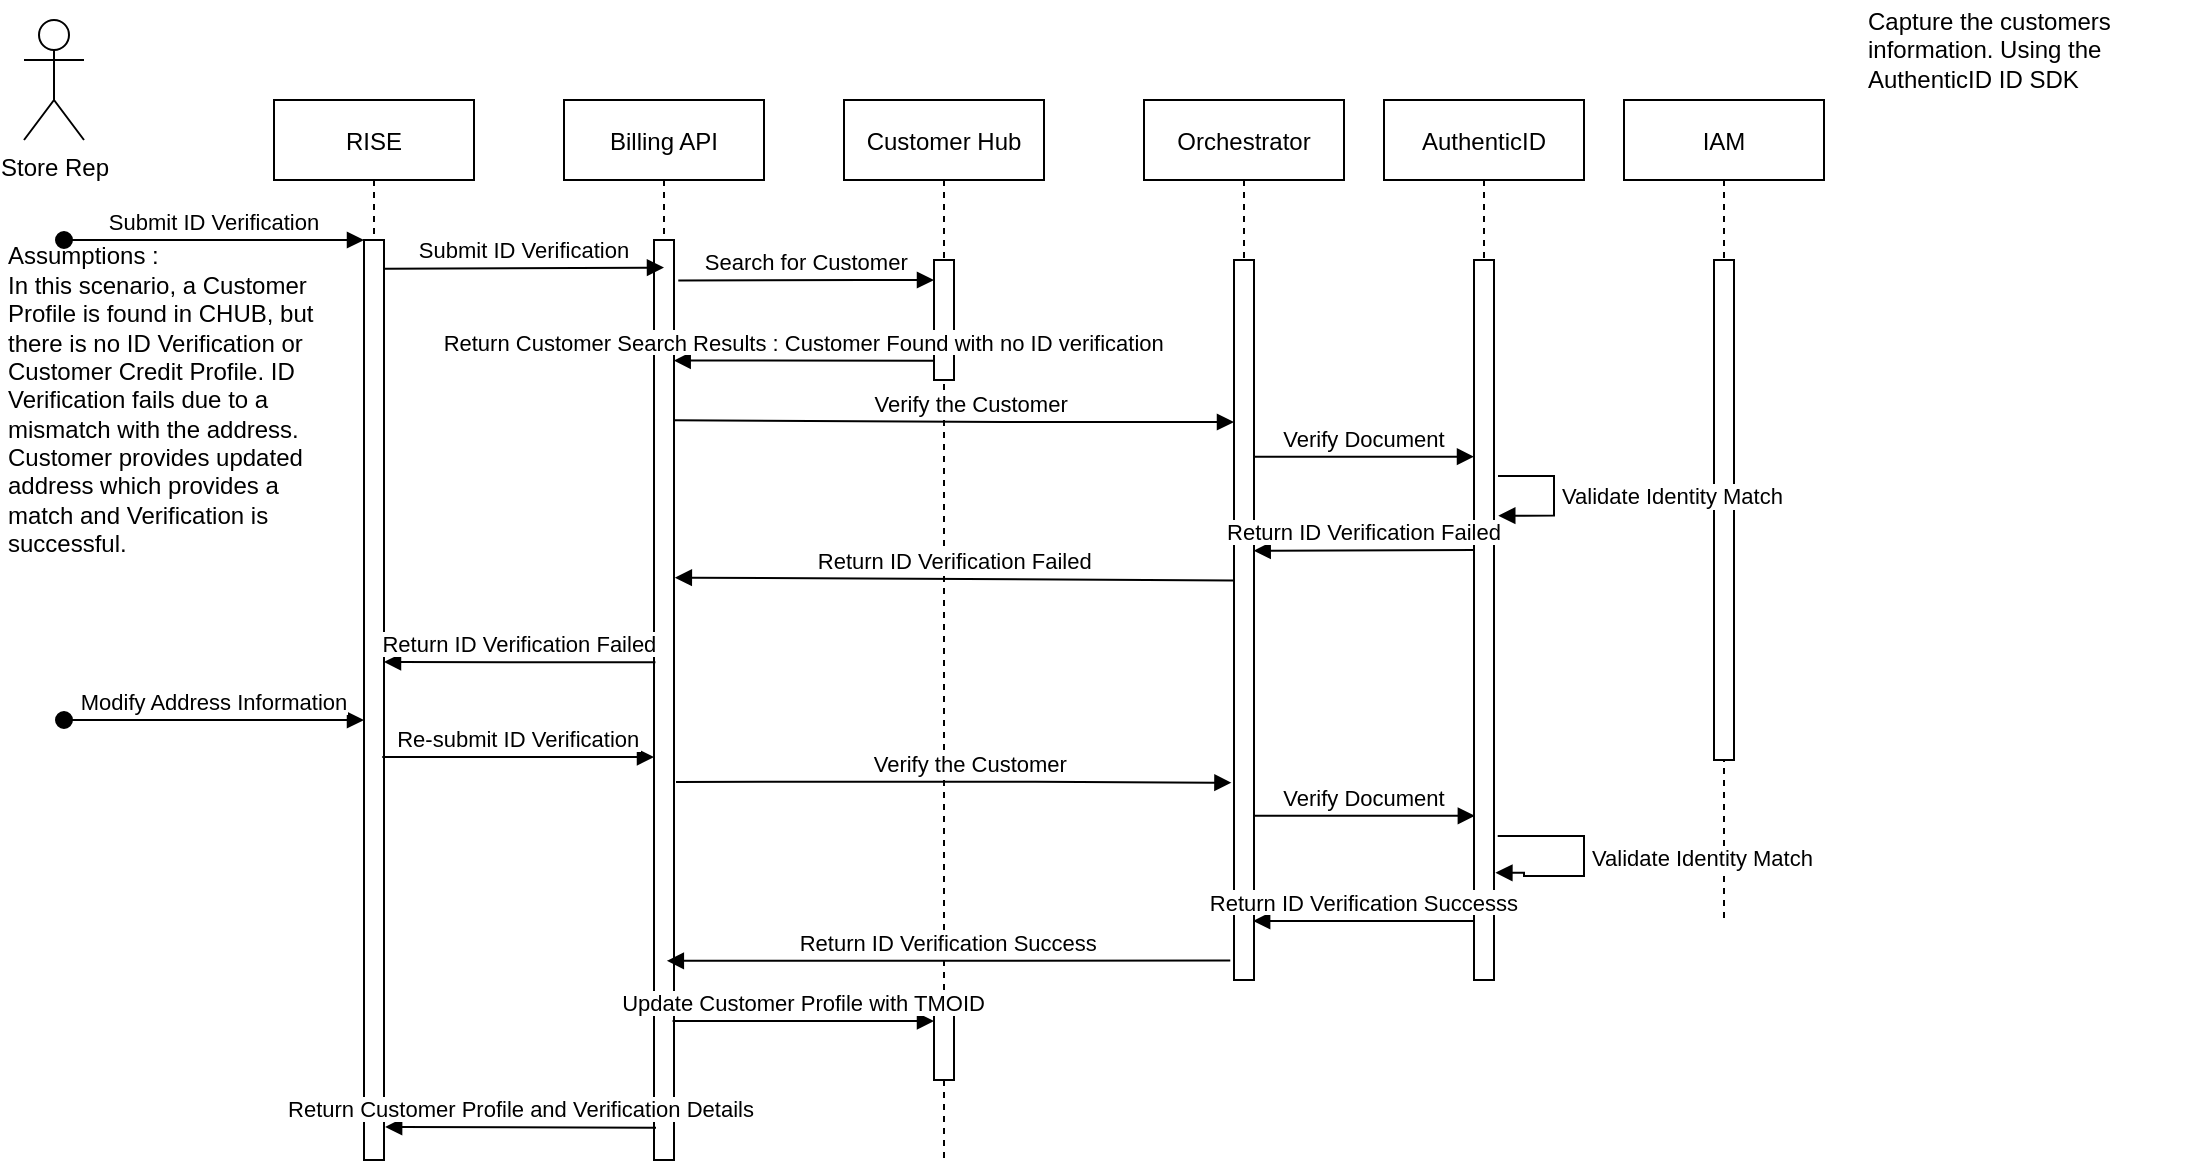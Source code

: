 <mxfile version="13.9.9" type="github">
  <diagram name="Page-1" id="13e1069c-82ec-6db2-03f1-153e76fe0fe0">
    <mxGraphModel dx="1178" dy="641" grid="1" gridSize="10" guides="1" tooltips="1" connect="1" arrows="1" fold="1" page="1" pageScale="1" pageWidth="1100" pageHeight="850" background="#ffffff" math="0" shadow="0">
      <root>
        <mxCell id="0" />
        <mxCell id="1" parent="0" />
        <mxCell id="FXZz0zFib2DQihYzk5Mo-1" value="RISE" style="shape=umlLifeline;perimeter=lifelinePerimeter;container=1;collapsible=0;recursiveResize=0;rounded=0;shadow=0;strokeWidth=1;" parent="1" vertex="1">
          <mxGeometry x="145" y="80" width="100" height="530" as="geometry" />
        </mxCell>
        <mxCell id="FXZz0zFib2DQihYzk5Mo-2" value="" style="points=[];perimeter=orthogonalPerimeter;rounded=0;shadow=0;strokeWidth=1;" parent="FXZz0zFib2DQihYzk5Mo-1" vertex="1">
          <mxGeometry x="45" y="70" width="10" height="460" as="geometry" />
        </mxCell>
        <mxCell id="FXZz0zFib2DQihYzk5Mo-3" value="Submit ID Verification" style="verticalAlign=bottom;startArrow=oval;endArrow=block;startSize=8;shadow=0;strokeWidth=1;" parent="FXZz0zFib2DQihYzk5Mo-1" target="FXZz0zFib2DQihYzk5Mo-2" edge="1">
          <mxGeometry relative="1" as="geometry">
            <mxPoint x="-105" y="70" as="sourcePoint" />
          </mxGeometry>
        </mxCell>
        <mxCell id="FXZz0zFib2DQihYzk5Mo-4" value="Billing API" style="shape=umlLifeline;perimeter=lifelinePerimeter;container=1;collapsible=0;recursiveResize=0;rounded=0;shadow=0;strokeWidth=1;" parent="1" vertex="1">
          <mxGeometry x="290" y="80" width="100" height="530" as="geometry" />
        </mxCell>
        <mxCell id="FXZz0zFib2DQihYzk5Mo-5" value="" style="points=[];perimeter=orthogonalPerimeter;rounded=0;shadow=0;strokeWidth=1;" parent="FXZz0zFib2DQihYzk5Mo-4" vertex="1">
          <mxGeometry x="45" y="70" width="10" height="460" as="geometry" />
        </mxCell>
        <mxCell id="FXZz0zFib2DQihYzk5Mo-6" value="Submit ID Verification" style="verticalAlign=bottom;endArrow=block;shadow=0;strokeWidth=1;entryX=0.5;entryY=0.03;entryDx=0;entryDy=0;entryPerimeter=0;" parent="1" edge="1" target="FXZz0zFib2DQihYzk5Mo-5">
          <mxGeometry relative="1" as="geometry">
            <mxPoint x="200" y="164.4" as="sourcePoint" />
            <mxPoint x="330" y="164" as="targetPoint" />
          </mxGeometry>
        </mxCell>
        <mxCell id="FXZz0zFib2DQihYzk5Mo-7" value="Store Rep" style="shape=umlActor;verticalLabelPosition=bottom;verticalAlign=top;html=1;" parent="1" vertex="1">
          <mxGeometry x="20" y="40" width="30" height="60" as="geometry" />
        </mxCell>
        <mxCell id="FXZz0zFib2DQihYzk5Mo-8" value="Customer Hub" style="shape=umlLifeline;perimeter=lifelinePerimeter;container=1;collapsible=0;recursiveResize=0;rounded=0;shadow=0;strokeWidth=1;" parent="1" vertex="1">
          <mxGeometry x="430" y="80" width="100" height="530" as="geometry" />
        </mxCell>
        <mxCell id="FXZz0zFib2DQihYzk5Mo-9" value="" style="html=1;points=[];perimeter=orthogonalPerimeter;" parent="FXZz0zFib2DQihYzk5Mo-8" vertex="1">
          <mxGeometry x="45" y="80" width="10" height="60" as="geometry" />
        </mxCell>
        <mxCell id="FXZz0zFib2DQihYzk5Mo-10" value="" style="html=1;points=[];perimeter=orthogonalPerimeter;" parent="FXZz0zFib2DQihYzk5Mo-8" vertex="1">
          <mxGeometry x="45" y="450" width="10" height="40" as="geometry" />
        </mxCell>
        <mxCell id="FXZz0zFib2DQihYzk5Mo-11" value="Search for Customer" style="verticalAlign=bottom;endArrow=block;shadow=0;strokeWidth=1;exitX=1.214;exitY=0.044;exitDx=0;exitDy=0;exitPerimeter=0;" parent="1" source="FXZz0zFib2DQihYzk5Mo-5" target="FXZz0zFib2DQihYzk5Mo-9" edge="1">
          <mxGeometry relative="1" as="geometry">
            <mxPoint x="370" y="200" as="sourcePoint" />
            <mxPoint x="530" y="171" as="targetPoint" />
            <Array as="points">
              <mxPoint x="450" y="170" />
            </Array>
          </mxGeometry>
        </mxCell>
        <mxCell id="FXZz0zFib2DQihYzk5Mo-12" value="Capture the customers information. Using the AuthenticID ID SDK" style="text;html=1;strokeColor=none;fillColor=none;align=left;verticalAlign=middle;whiteSpace=wrap;rounded=0;" parent="1" vertex="1">
          <mxGeometry x="940" y="30" width="160" height="50" as="geometry" />
        </mxCell>
        <mxCell id="FXZz0zFib2DQihYzk5Mo-13" value="Orchestrator" style="shape=umlLifeline;perimeter=lifelinePerimeter;container=1;collapsible=0;recursiveResize=0;rounded=0;shadow=0;strokeWidth=1;" parent="1" vertex="1">
          <mxGeometry x="580" y="80" width="100" height="440" as="geometry" />
        </mxCell>
        <mxCell id="FXZz0zFib2DQihYzk5Mo-14" value="" style="points=[];perimeter=orthogonalPerimeter;rounded=0;shadow=0;strokeWidth=1;" parent="FXZz0zFib2DQihYzk5Mo-13" vertex="1">
          <mxGeometry x="45" y="80" width="10" height="360" as="geometry" />
        </mxCell>
        <mxCell id="FXZz0zFib2DQihYzk5Mo-15" value="Return Customer Search Results : Customer Found with no ID verification" style="verticalAlign=bottom;endArrow=block;shadow=0;strokeWidth=1;exitX=-0.014;exitY=0.84;exitDx=0;exitDy=0;exitPerimeter=0;entryX=0.986;entryY=0.131;entryDx=0;entryDy=0;entryPerimeter=0;" parent="1" source="FXZz0zFib2DQihYzk5Mo-9" edge="1" target="FXZz0zFib2DQihYzk5Mo-5">
          <mxGeometry relative="1" as="geometry">
            <mxPoint x="430" y="211" as="sourcePoint" />
            <mxPoint x="360" y="212" as="targetPoint" />
            <Array as="points" />
          </mxGeometry>
        </mxCell>
        <mxCell id="FXZz0zFib2DQihYzk5Mo-16" value="Assumptions :&amp;nbsp;&lt;br&gt;In this scenario, a Customer Profile is found in CHUB, but there is no ID Verification or Customer Credit Profile. ID Verification fails due to a mismatch with the address. Customer provides updated address which provides a match and Verification is successful.&lt;br&gt;" style="text;html=1;strokeColor=none;fillColor=none;align=left;verticalAlign=middle;whiteSpace=wrap;rounded=0;" parent="1" vertex="1">
          <mxGeometry x="10" y="180" width="160" height="100" as="geometry" />
        </mxCell>
        <mxCell id="FXZz0zFib2DQihYzk5Mo-17" value="IAM" style="shape=umlLifeline;perimeter=lifelinePerimeter;container=1;collapsible=0;recursiveResize=0;rounded=0;shadow=0;strokeWidth=1;" parent="1" vertex="1">
          <mxGeometry x="820" y="80" width="100" height="410" as="geometry" />
        </mxCell>
        <mxCell id="FXZz0zFib2DQihYzk5Mo-18" value="" style="points=[];perimeter=orthogonalPerimeter;rounded=0;shadow=0;strokeWidth=1;" parent="FXZz0zFib2DQihYzk5Mo-17" vertex="1">
          <mxGeometry x="45" y="80" width="10" height="250" as="geometry" />
        </mxCell>
        <mxCell id="FXZz0zFib2DQihYzk5Mo-20" value="Verify the Customer" style="verticalAlign=bottom;endArrow=block;shadow=0;strokeWidth=1;exitX=0.957;exitY=0.273;exitDx=0;exitDy=0;exitPerimeter=0;" parent="1" edge="1">
          <mxGeometry x="0.276" y="30" relative="1" as="geometry">
            <mxPoint x="344.57" y="240.17" as="sourcePoint" />
            <mxPoint x="625.0" y="241" as="targetPoint" />
            <Array as="points">
              <mxPoint x="520" y="241" />
            </Array>
            <mxPoint x="-30" y="30" as="offset" />
          </mxGeometry>
        </mxCell>
        <mxCell id="FXZz0zFib2DQihYzk5Mo-21" value="AuthenticID" style="shape=umlLifeline;perimeter=lifelinePerimeter;container=1;collapsible=0;recursiveResize=0;rounded=0;shadow=0;strokeWidth=1;" parent="1" vertex="1">
          <mxGeometry x="700" y="80" width="100" height="440" as="geometry" />
        </mxCell>
        <mxCell id="FXZz0zFib2DQihYzk5Mo-22" value="" style="points=[];perimeter=orthogonalPerimeter;rounded=0;shadow=0;strokeWidth=1;" parent="FXZz0zFib2DQihYzk5Mo-21" vertex="1">
          <mxGeometry x="45" y="80" width="10" height="360" as="geometry" />
        </mxCell>
        <mxCell id="FXZz0zFib2DQihYzk5Mo-23" value="Verify Document" style="verticalAlign=bottom;endArrow=block;shadow=0;strokeWidth=1;exitX=1.071;exitY=0.757;exitDx=0;exitDy=0;exitPerimeter=0;" parent="FXZz0zFib2DQihYzk5Mo-21" edge="1">
          <mxGeometry relative="1" as="geometry">
            <mxPoint x="-65.0" y="178.32" as="sourcePoint" />
            <mxPoint x="45" y="178.32" as="targetPoint" />
            <Array as="points" />
          </mxGeometry>
        </mxCell>
        <mxCell id="FXZz0zFib2DQihYzk5Mo-24" value="Validate Identity Match" style="edgeStyle=orthogonalEdgeStyle;html=1;align=left;spacingLeft=2;endArrow=block;rounded=0;entryX=1.214;entryY=0.523;entryDx=0;entryDy=0;entryPerimeter=0;" parent="FXZz0zFib2DQihYzk5Mo-21" edge="1">
          <mxGeometry relative="1" as="geometry">
            <mxPoint x="57" y="188" as="sourcePoint" />
            <Array as="points">
              <mxPoint x="85" y="188" />
              <mxPoint x="85" y="208" />
            </Array>
            <mxPoint x="57.14" y="207.83" as="targetPoint" />
          </mxGeometry>
        </mxCell>
        <mxCell id="0nJISFRwsdv-c6zvGSCg-6" value="Validate Identity Match" style="edgeStyle=orthogonalEdgeStyle;html=1;align=left;spacingLeft=2;endArrow=block;rounded=0;entryX=1.071;entryY=0.851;entryDx=0;entryDy=0;entryPerimeter=0;exitX=1.186;exitY=0.8;exitDx=0;exitDy=0;exitPerimeter=0;" edge="1" parent="FXZz0zFib2DQihYzk5Mo-21" source="FXZz0zFib2DQihYzk5Mo-22" target="FXZz0zFib2DQihYzk5Mo-22">
          <mxGeometry relative="1" as="geometry">
            <mxPoint x="79.54" y="368" as="sourcePoint" />
            <Array as="points">
              <mxPoint x="100" y="368" />
              <mxPoint x="100" y="388" />
              <mxPoint x="70" y="388" />
              <mxPoint x="70" y="386" />
            </Array>
            <mxPoint x="72.11" y="387.66" as="targetPoint" />
          </mxGeometry>
        </mxCell>
        <mxCell id="FXZz0zFib2DQihYzk5Mo-26" value="Return ID Verification Failed" style="verticalAlign=bottom;endArrow=block;shadow=0;strokeWidth=1;exitX=-0.014;exitY=0.445;exitDx=0;exitDy=0;exitPerimeter=0;entryX=1.043;entryY=0.367;entryDx=0;entryDy=0;entryPerimeter=0;" parent="1" edge="1" target="FXZz0zFib2DQihYzk5Mo-5" source="FXZz0zFib2DQihYzk5Mo-14">
          <mxGeometry relative="1" as="geometry">
            <mxPoint x="609" y="330.0" as="sourcePoint" />
            <mxPoint x="340" y="330" as="targetPoint" />
          </mxGeometry>
        </mxCell>
        <mxCell id="FXZz0zFib2DQihYzk5Mo-27" value="Return ID Verification Failed" style="verticalAlign=bottom;endArrow=block;shadow=0;strokeWidth=1;entryX=0.986;entryY=0.597;entryDx=0;entryDy=0;entryPerimeter=0;" parent="1" edge="1">
          <mxGeometry relative="1" as="geometry">
            <mxPoint x="745" y="305" as="sourcePoint" />
            <mxPoint x="634.86" y="305.37" as="targetPoint" />
          </mxGeometry>
        </mxCell>
        <mxCell id="FXZz0zFib2DQihYzk5Mo-28" value="Return ID Verification Failed" style="verticalAlign=bottom;endArrow=block;shadow=0;strokeWidth=1;exitX=0.071;exitY=0.459;exitDx=0;exitDy=0;exitPerimeter=0;" parent="1" source="FXZz0zFib2DQihYzk5Mo-5" edge="1">
          <mxGeometry relative="1" as="geometry">
            <mxPoint x="330" y="361" as="sourcePoint" />
            <mxPoint x="200" y="361" as="targetPoint" />
          </mxGeometry>
        </mxCell>
        <mxCell id="FXZz0zFib2DQihYzk5Mo-29" value="Return Customer Profile and Verification Details" style="verticalAlign=bottom;endArrow=block;shadow=0;strokeWidth=1;exitX=0.1;exitY=0.965;exitDx=0;exitDy=0;exitPerimeter=0;entryX=1.057;entryY=0.964;entryDx=0;entryDy=0;entryPerimeter=0;" parent="1" source="FXZz0zFib2DQihYzk5Mo-5" target="FXZz0zFib2DQihYzk5Mo-2" edge="1">
          <mxGeometry relative="1" as="geometry">
            <mxPoint x="330" y="430" as="sourcePoint" />
            <mxPoint x="204" y="448" as="targetPoint" />
          </mxGeometry>
        </mxCell>
        <mxCell id="FXZz0zFib2DQihYzk5Mo-30" value="Update Customer Profile with TMOID" style="verticalAlign=bottom;endArrow=block;shadow=0;strokeWidth=1;exitX=0.929;exitY=0.849;exitDx=0;exitDy=0;exitPerimeter=0;" parent="1" source="FXZz0zFib2DQihYzk5Mo-5" target="FXZz0zFib2DQihYzk5Mo-10" edge="1">
          <mxGeometry relative="1" as="geometry">
            <mxPoint x="345" y="450" as="sourcePoint" />
            <mxPoint x="479" y="440" as="targetPoint" />
          </mxGeometry>
        </mxCell>
        <mxCell id="0nJISFRwsdv-c6zvGSCg-2" value="Modify Address Information" style="verticalAlign=bottom;startArrow=oval;endArrow=block;startSize=8;shadow=0;strokeWidth=1;" edge="1" parent="1" target="FXZz0zFib2DQihYzk5Mo-2">
          <mxGeometry relative="1" as="geometry">
            <mxPoint x="40" y="390" as="sourcePoint" />
            <mxPoint x="180" y="390" as="targetPoint" />
          </mxGeometry>
        </mxCell>
        <mxCell id="0nJISFRwsdv-c6zvGSCg-3" value="Re-submit ID Verification" style="verticalAlign=bottom;endArrow=block;shadow=0;strokeWidth=1;exitX=0.914;exitY=0.562;exitDx=0;exitDy=0;exitPerimeter=0;" edge="1" parent="1" source="FXZz0zFib2DQihYzk5Mo-2" target="FXZz0zFib2DQihYzk5Mo-5">
          <mxGeometry relative="1" as="geometry">
            <mxPoint x="200" y="410.0" as="sourcePoint" />
            <mxPoint x="330" y="410" as="targetPoint" />
          </mxGeometry>
        </mxCell>
        <mxCell id="0nJISFRwsdv-c6zvGSCg-4" value="Verify the Customer" style="verticalAlign=bottom;endArrow=block;shadow=0;strokeWidth=1;exitX=1.1;exitY=0.589;exitDx=0;exitDy=0;exitPerimeter=0;entryX=-0.129;entryY=0.726;entryDx=0;entryDy=0;entryPerimeter=0;" edge="1" parent="1" source="FXZz0zFib2DQihYzk5Mo-5" target="FXZz0zFib2DQihYzk5Mo-14">
          <mxGeometry x="0.276" y="30" relative="1" as="geometry">
            <mxPoint x="370" y="421" as="sourcePoint" />
            <mxPoint x="620.43" y="420.83" as="targetPoint" />
            <Array as="points">
              <mxPoint x="515.43" y="420.83" />
            </Array>
            <mxPoint x="-30" y="30" as="offset" />
          </mxGeometry>
        </mxCell>
        <mxCell id="0nJISFRwsdv-c6zvGSCg-5" value="Verify Document" style="verticalAlign=bottom;endArrow=block;shadow=0;strokeWidth=1;entryX=0.043;entryY=0.772;entryDx=0;entryDy=0;entryPerimeter=0;" edge="1" parent="1" source="FXZz0zFib2DQihYzk5Mo-14" target="FXZz0zFib2DQihYzk5Mo-22">
          <mxGeometry relative="1" as="geometry">
            <mxPoint x="640" y="438" as="sourcePoint" />
            <mxPoint x="740.43" y="438.15" as="targetPoint" />
            <Array as="points" />
          </mxGeometry>
        </mxCell>
        <mxCell id="0nJISFRwsdv-c6zvGSCg-7" value="Return ID Verification Success" style="verticalAlign=bottom;endArrow=block;shadow=0;strokeWidth=1;entryX=1.1;entryY=0.463;entryDx=0;entryDy=0;entryPerimeter=0;exitX=-0.186;exitY=0.973;exitDx=0;exitDy=0;exitPerimeter=0;" edge="1" parent="1" source="FXZz0zFib2DQihYzk5Mo-14">
          <mxGeometry relative="1" as="geometry">
            <mxPoint x="621" y="510" as="sourcePoint" />
            <mxPoint x="341.43" y="510.4" as="targetPoint" />
          </mxGeometry>
        </mxCell>
        <mxCell id="0nJISFRwsdv-c6zvGSCg-8" value="Return ID Verification Successs" style="verticalAlign=bottom;endArrow=block;shadow=0;strokeWidth=1;entryX=0.957;entryY=0.918;entryDx=0;entryDy=0;entryPerimeter=0;exitX=0.043;exitY=0.918;exitDx=0;exitDy=0;exitPerimeter=0;" edge="1" parent="1" source="FXZz0zFib2DQihYzk5Mo-22" target="FXZz0zFib2DQihYzk5Mo-14">
          <mxGeometry relative="1" as="geometry">
            <mxPoint x="740" y="490" as="sourcePoint" />
            <mxPoint x="640.0" y="490.37" as="targetPoint" />
          </mxGeometry>
        </mxCell>
      </root>
    </mxGraphModel>
  </diagram>
</mxfile>
